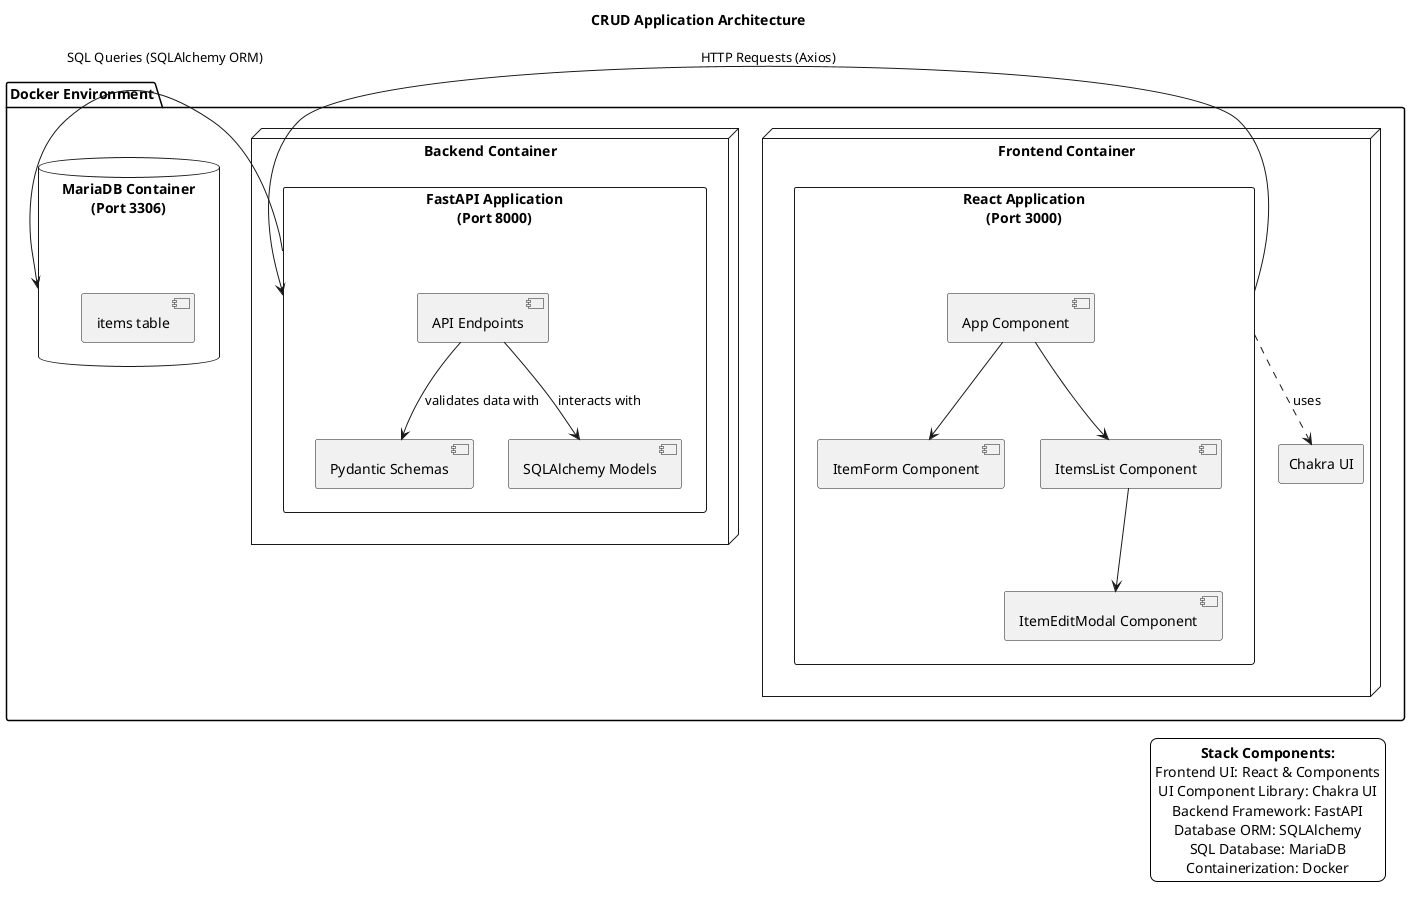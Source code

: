 @startuml CRUD-Application-Architecture

skinparam backgroundColor white
skinparam defaultTextAlignment center

title CRUD Application Architecture

' Define custom colors
!define REACT_COLOR #61DAFB
!define CHAKRA_COLOR #319795
!define FASTAPI_COLOR #009485
!define SQLALCHEMY_COLOR #D71F00
!define MARIADB_COLOR #003545
!define DOCKER_COLOR #2496ED

package "Docker Environment" as DockerEnv {
  node "Frontend Container" as FrontendContainer {
    rectangle "React Application\n(Port 3000)" as ReactApp {
      [App Component] as AppComponent
      [ItemForm Component] as ItemFormComponent
      [ItemsList Component] as ItemsListComponent
      [ItemEditModal Component] as EditModalComponent
      
      AppComponent --> ItemFormComponent
      AppComponent --> ItemsListComponent
      ItemsListComponent --> EditModalComponent
    }
    
    rectangle "Chakra UI" as ChakraUI 
    ReactApp ..> ChakraUI : uses
  }
  
  node "Backend Container" as BackendContainer {
    rectangle "FastAPI Application\n(Port 8000)" as FastAPI {
      [API Endpoints] as APIEndpoints
      [Pydantic Schemas] as Schemas
      [SQLAlchemy Models] as Models
      
      APIEndpoints --> Schemas : validates data with
      APIEndpoints --> Models : interacts with
    }
  }
  
  database "MariaDB Container\n(Port 3306)" as MariaDB {
    [items table] as ItemsTable
  }
  
  ' Define interactions between containers
  ReactApp -right-> FastAPI : HTTP Requests (Axios)
  FastAPI -right-> MariaDB : SQL Queries (SQLAlchemy ORM)
}

' Legend
legend right
  <b>Stack Components:</b>
  Frontend UI: React & Components
  UI Component Library: Chakra UI
  Backend Framework: FastAPI
  Database ORM: SQLAlchemy
  SQL Database: MariaDB
  Containerization: Docker
endlegend

@enduml